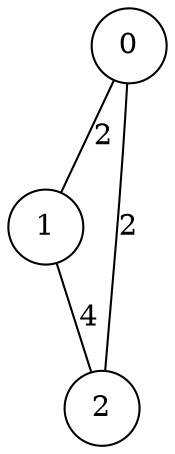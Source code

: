 graph qubit_interaction_graph {
    node [shape=circle];
    0 -- 1 [label=2];
    0 -- 2 [label=2];
    1 -- 2 [label=4];
}